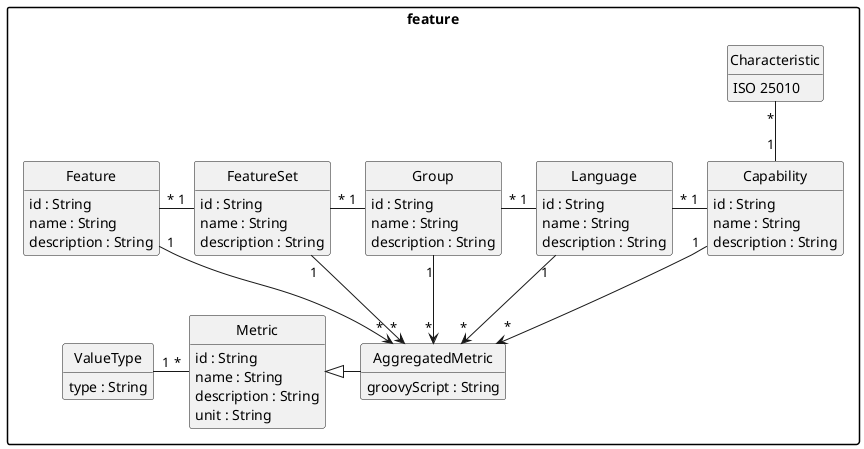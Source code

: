 @startuml
package "feature" {

	class ValueType {
	  type : String
	}

	class AggregatedMetric {
	  groovyScript : String
	}

	class Metric {
	  id : String
	  name : String
	  description : String
	  unit : String
	}

	enum Characteristic {
		ISO 25010
	}

	class Capability {
	  id : String
	  name : String
	  description : String
	}

	class Language {
	  id : String
	  name : String
	  description : String
	}

	class Group {
	  id : String
	  name : String
	  description : String
	}

	class FeatureSet {
	  id : String
	  name : String
	  description : String
	}

	class Feature {
	  id : String
	  name : String
	  description : String
	}

}

Capability "1" -up- "*" Characteristic

Feature "*" -right- "1" FeatureSet
FeatureSet "*" -right- "1" Group
Group "*" -right- "1" Language
Language "*" -right- "1" Capability

Metric "*" -left- "1" ValueType
AggregatedMetric -left-|> Metric

Capability "1" --> "*" AggregatedMetric
Language "1" --> "*" AggregatedMetric
Group "1" --> "*" AggregatedMetric
FeatureSet "1" --> "*" AggregatedMetric
Feature "1" --> "*" AggregatedMetric

hide empty members
hide empty methods
hide circle

skinparam monochrome true
skinparam shadowing false
skinparam packageStyle rect
@enduml
